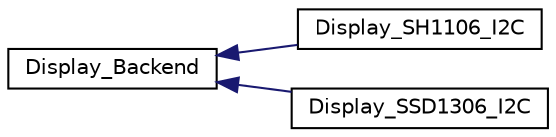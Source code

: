 digraph "Graphical Class Hierarchy"
{
 // INTERACTIVE_SVG=YES
  edge [fontname="Helvetica",fontsize="10",labelfontname="Helvetica",labelfontsize="10"];
  node [fontname="Helvetica",fontsize="10",shape=record];
  rankdir="LR";
  Node1 [label="Display_Backend",height=0.2,width=0.4,color="black", fillcolor="white", style="filled",URL="$classDisplay__Backend.html"];
  Node1 -> Node2 [dir="back",color="midnightblue",fontsize="10",style="solid",fontname="Helvetica"];
  Node2 [label="Display_SH1106_I2C",height=0.2,width=0.4,color="black", fillcolor="white", style="filled",URL="$classDisplay__SH1106__I2C.html"];
  Node1 -> Node3 [dir="back",color="midnightblue",fontsize="10",style="solid",fontname="Helvetica"];
  Node3 [label="Display_SSD1306_I2C",height=0.2,width=0.4,color="black", fillcolor="white", style="filled",URL="$classDisplay__SSD1306__I2C.html"];
}
